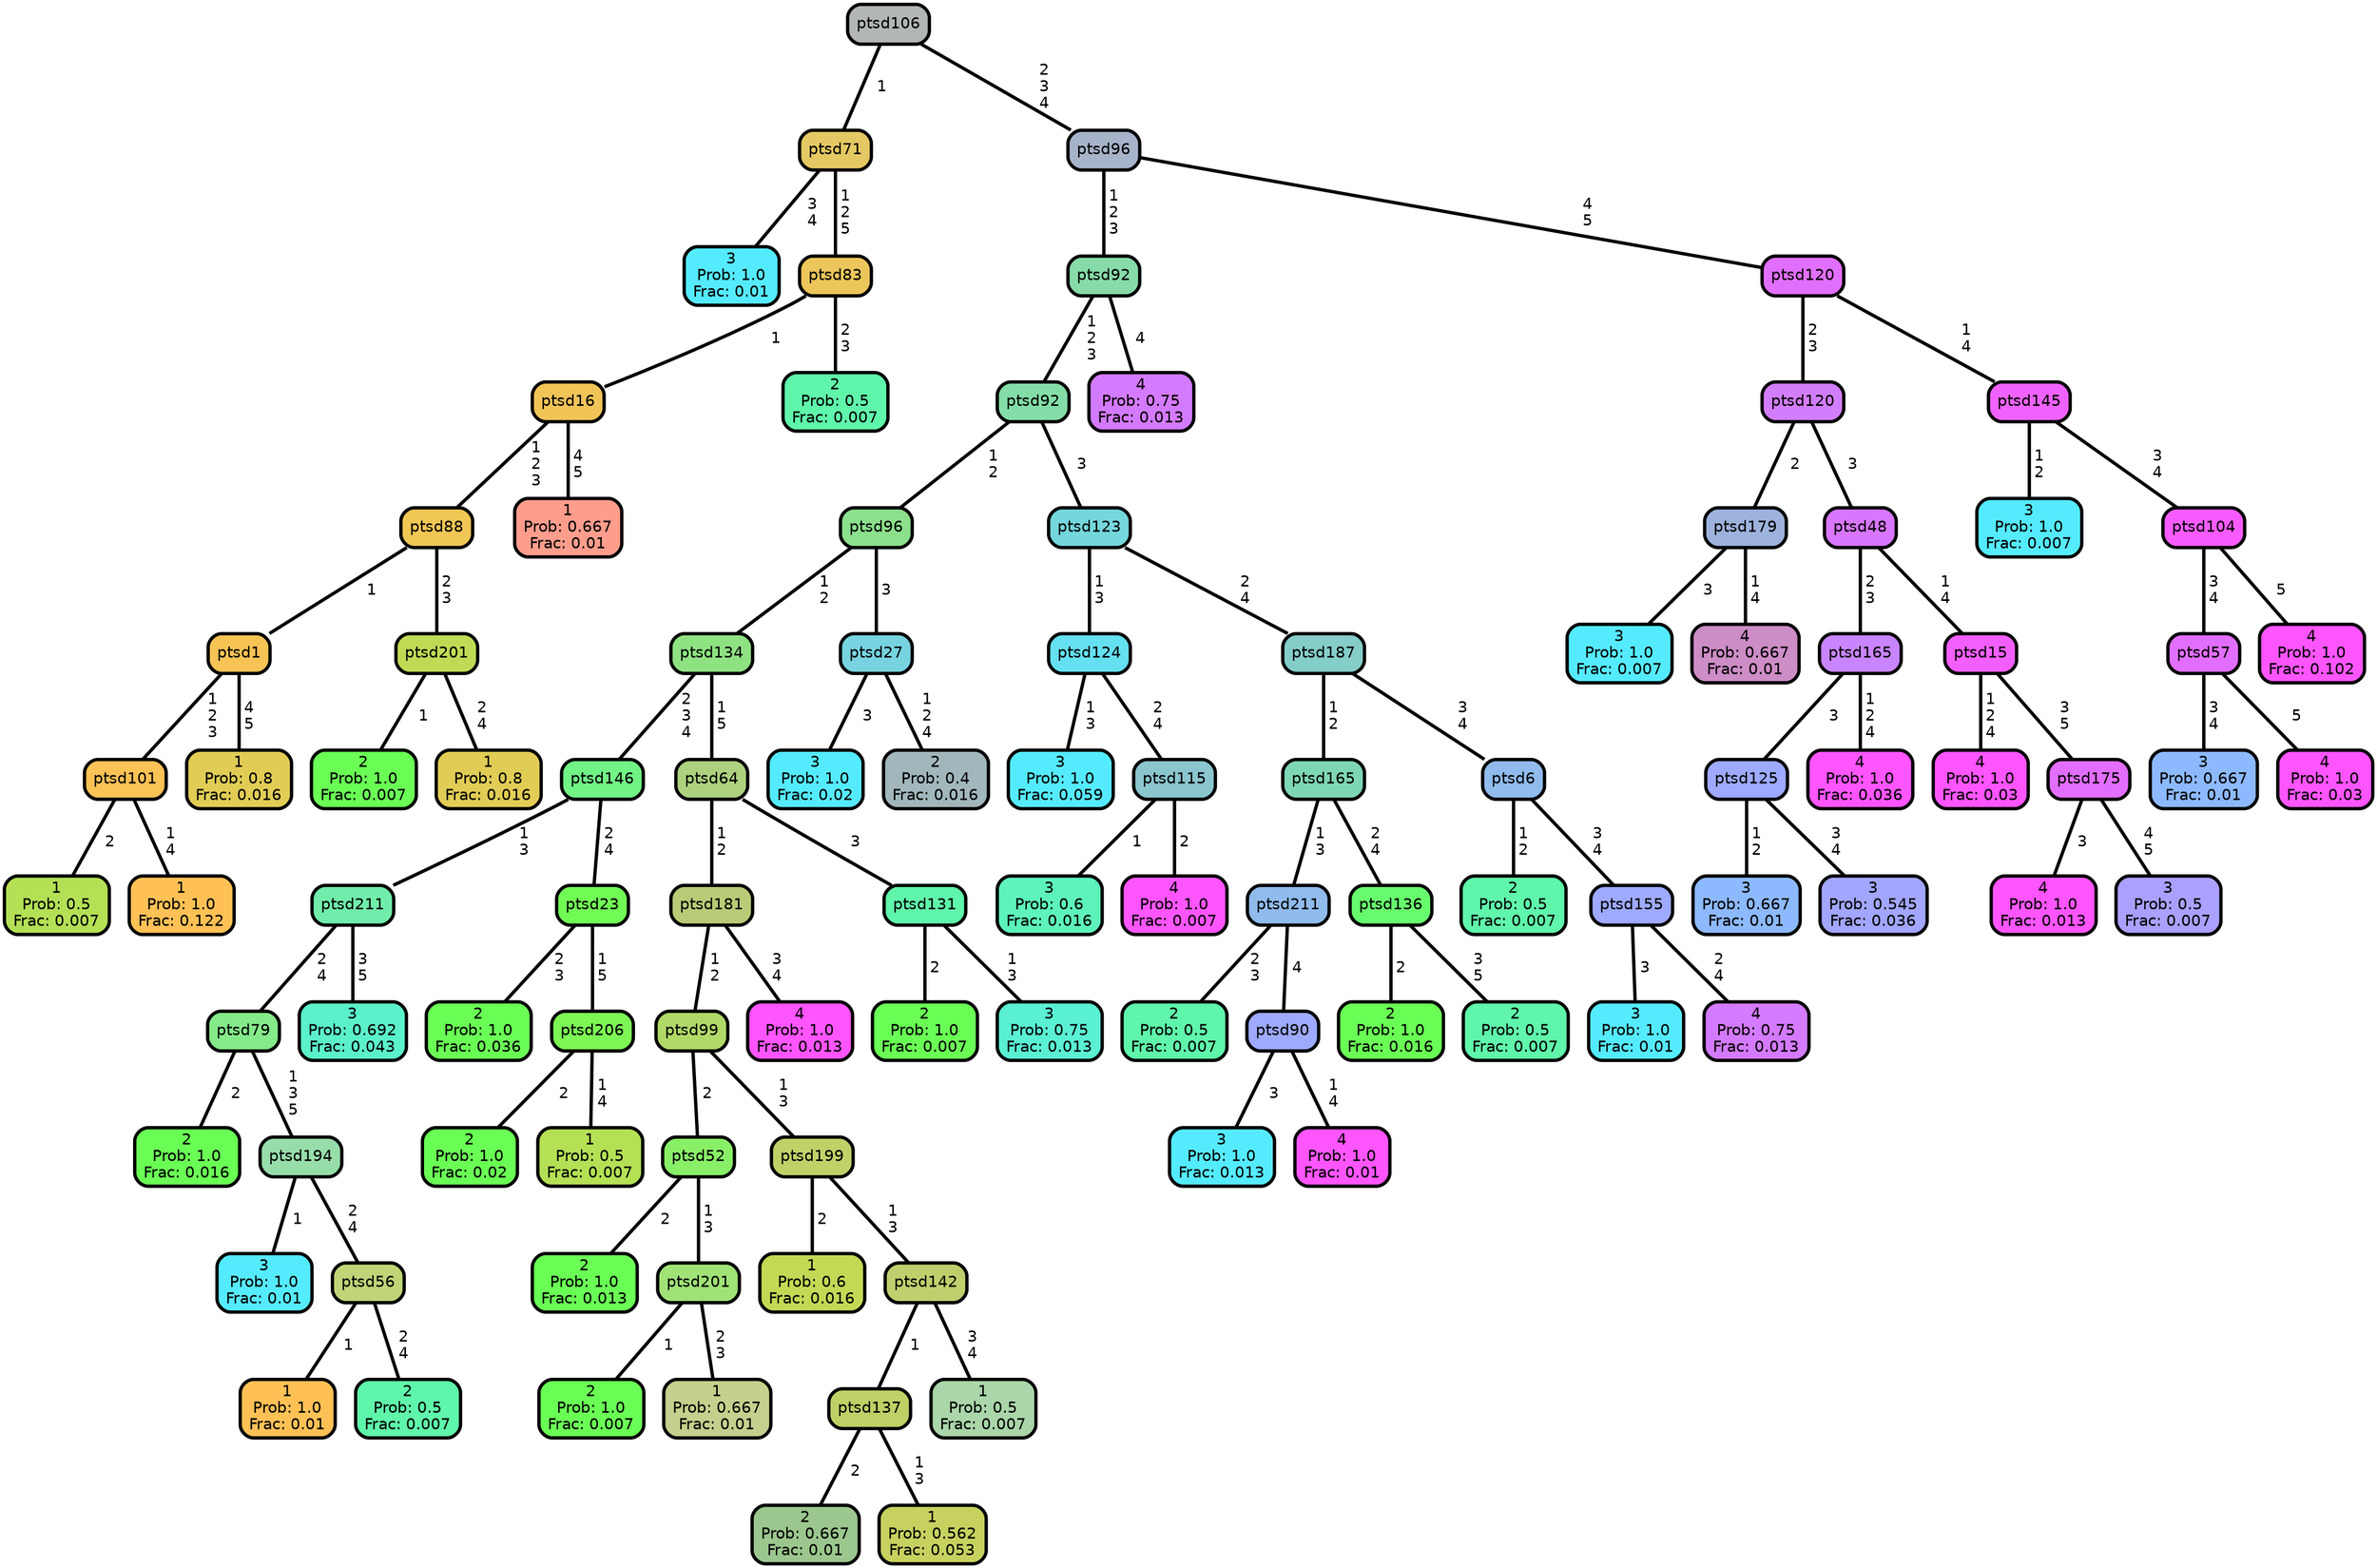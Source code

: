 graph Tree {
node [shape=box, style="filled, rounded",color="black",penwidth="3",fontcolor="black",                 fontname=helvetica] ;
graph [ranksep="0 equally", splines=straight,                 bgcolor=transparent, dpi=200] ;
edge [fontname=helvetica, color=black] ;
0 [label="3
Prob: 1.0
Frac: 0.01", fillcolor="#55ebff"] ;
1 [label="ptsd71", fillcolor="#e4c863"] ;
2 [label="1
Prob: 0.5
Frac: 0.007", fillcolor="#b4e055"] ;
3 [label="ptsd101", fillcolor="#fbc255"] ;
4 [label="1
Prob: 1.0
Frac: 0.122", fillcolor="#ffc155"] ;
5 [label="ptsd1", fillcolor="#f8c355"] ;
6 [label="1
Prob: 0.8
Frac: 0.016", fillcolor="#e1cd55"] ;
7 [label="ptsd88", fillcolor="#f0c755"] ;
8 [label="2
Prob: 1.0
Frac: 0.007", fillcolor="#6aff55"] ;
9 [label="ptsd201", fillcolor="#bfdb55"] ;
10 [label="1
Prob: 0.8
Frac: 0.016", fillcolor="#e1cd55"] ;
11 [label="ptsd16", fillcolor="#f1c458"] ;
12 [label="1
Prob: 0.667
Frac: 0.01", fillcolor="#ff9d8d"] ;
13 [label="ptsd83", fillcolor="#ecc65b"] ;
14 [label="2
Prob: 0.5
Frac: 0.007", fillcolor="#5ff5aa"] ;
15 [label="ptsd106", fillcolor="#b3b7b4"] ;
16 [label="2
Prob: 1.0
Frac: 0.016", fillcolor="#6aff55"] ;
17 [label="ptsd79", fillcolor="#85ea89"] ;
18 [label="3
Prob: 1.0
Frac: 0.01", fillcolor="#55ebff"] ;
19 [label="ptsd194", fillcolor="#97ddaa"] ;
20 [label="1
Prob: 1.0
Frac: 0.01", fillcolor="#ffc155"] ;
21 [label="ptsd56", fillcolor="#bfd577"] ;
22 [label="2
Prob: 0.5
Frac: 0.007", fillcolor="#5ff5aa"] ;
23 [label="ptsd211", fillcolor="#70edaa"] ;
24 [label="3
Prob: 0.692
Frac: 0.043", fillcolor="#5bf1ca"] ;
25 [label="ptsd146", fillcolor="#71f386"] ;
26 [label="2
Prob: 1.0
Frac: 0.036", fillcolor="#6aff55"] ;
27 [label="ptsd23", fillcolor="#71fb55"] ;
28 [label="2
Prob: 1.0
Frac: 0.02", fillcolor="#6aff55"] ;
29 [label="ptsd206", fillcolor="#7cf755"] ;
30 [label="1
Prob: 0.5
Frac: 0.007", fillcolor="#b4e055"] ;
31 [label="ptsd134", fillcolor="#8fe282"] ;
32 [label="2
Prob: 1.0
Frac: 0.013", fillcolor="#6aff55"] ;
33 [label="ptsd52", fillcolor="#88ef67"] ;
34 [label="2
Prob: 1.0
Frac: 0.007", fillcolor="#6aff55"] ;
35 [label="ptsd201", fillcolor="#a1e277"] ;
36 [label="1
Prob: 0.667
Frac: 0.01", fillcolor="#c6cf8d"] ;
37 [label="ptsd99", fillcolor="#b1d968"] ;
38 [label="1
Prob: 0.6
Frac: 0.016", fillcolor="#c3d955"] ;
39 [label="ptsd199", fillcolor="#bfd268"] ;
40 [label="2
Prob: 0.667
Frac: 0.01", fillcolor="#9bc68d"] ;
41 [label="ptsd137", fillcolor="#c0cf66"] ;
42 [label="1
Prob: 0.562
Frac: 0.053", fillcolor="#c7d15f"] ;
43 [label="ptsd142", fillcolor="#bed06d"] ;
44 [label="1
Prob: 0.5
Frac: 0.007", fillcolor="#aad6aa"] ;
45 [label="ptsd181", fillcolor="#b9cb77"] ;
46 [label="4
Prob: 1.0
Frac: 0.013", fillcolor="#ff55ff"] ;
47 [label="ptsd64", fillcolor="#add17e"] ;
48 [label="2
Prob: 1.0
Frac: 0.007", fillcolor="#6aff55"] ;
49 [label="ptsd131", fillcolor="#5ff5aa"] ;
50 [label="3
Prob: 0.75
Frac: 0.013", fillcolor="#5af0d4"] ;
51 [label="ptsd96", fillcolor="#8ce08c"] ;
52 [label="3
Prob: 1.0
Frac: 0.02", fillcolor="#55ebff"] ;
53 [label="ptsd27", fillcolor="#77d3e0"] ;
54 [label="2
Prob: 0.4
Frac: 0.016", fillcolor="#a1b7bb"] ;
55 [label="ptsd92", fillcolor="#84dda7"] ;
56 [label="3
Prob: 1.0
Frac: 0.059", fillcolor="#55ebff"] ;
57 [label="ptsd124", fillcolor="#64e0f1"] ;
58 [label="3
Prob: 0.6
Frac: 0.016", fillcolor="#5df3bb"] ;
59 [label="ptsd115", fillcolor="#8bc5ce"] ;
60 [label="4
Prob: 1.0
Frac: 0.007", fillcolor="#ff55ff"] ;
61 [label="ptsd123", fillcolor="#74d7dd"] ;
62 [label="2
Prob: 0.5
Frac: 0.007", fillcolor="#5ff5aa"] ;
63 [label="ptsd211", fillcolor="#90bbec"] ;
64 [label="3
Prob: 1.0
Frac: 0.013", fillcolor="#55ebff"] ;
65 [label="ptsd90", fillcolor="#9daaff"] ;
66 [label="4
Prob: 1.0
Frac: 0.01", fillcolor="#ff55ff"] ;
67 [label="ptsd165", fillcolor="#7ed7b4"] ;
68 [label="2
Prob: 1.0
Frac: 0.016", fillcolor="#6aff55"] ;
69 [label="ptsd136", fillcolor="#67fc6d"] ;
70 [label="2
Prob: 0.5
Frac: 0.007", fillcolor="#5ff5aa"] ;
71 [label="ptsd187", fillcolor="#84cdc8"] ;
72 [label="2
Prob: 0.5
Frac: 0.007", fillcolor="#5ff5aa"] ;
73 [label="ptsd6", fillcolor="#90bbec"] ;
74 [label="3
Prob: 1.0
Frac: 0.01", fillcolor="#55ebff"] ;
75 [label="ptsd155", fillcolor="#9daaff"] ;
76 [label="4
Prob: 0.75
Frac: 0.013", fillcolor="#d47aff"] ;
77 [label="ptsd92", fillcolor="#86dba9"] ;
78 [label="4
Prob: 0.75
Frac: 0.013", fillcolor="#d47aff"] ;
79 [label="ptsd96", fillcolor="#a7b3c8"] ;
80 [label="3
Prob: 1.0
Frac: 0.007", fillcolor="#55ebff"] ;
81 [label="ptsd179", fillcolor="#9db3dd"] ;
82 [label="4
Prob: 0.667
Frac: 0.01", fillcolor="#cd8dc6"] ;
83 [label="ptsd120", fillcolor="#d27dfb"] ;
84 [label="3
Prob: 0.667
Frac: 0.01", fillcolor="#8db9ff"] ;
85 [label="ptsd125", fillcolor="#9daaff"] ;
86 [label="3
Prob: 0.545
Frac: 0.036", fillcolor="#a2a6ff"] ;
87 [label="ptsd165", fillcolor="#c885ff"] ;
88 [label="4
Prob: 1.0
Frac: 0.036", fillcolor="#ff55ff"] ;
89 [label="ptsd48", fillcolor="#d876ff"] ;
90 [label="4
Prob: 1.0
Frac: 0.03", fillcolor="#ff55ff"] ;
91 [label="ptsd15", fillcolor="#f35fff"] ;
92 [label="4
Prob: 1.0
Frac: 0.013", fillcolor="#ff55ff"] ;
93 [label="ptsd175", fillcolor="#e26eff"] ;
94 [label="3
Prob: 0.5
Frac: 0.007", fillcolor="#aaa0ff"] ;
95 [label="ptsd120", fillcolor="#e16ffd"] ;
96 [label="3
Prob: 1.0
Frac: 0.007", fillcolor="#55ebff"] ;
97 [label="ptsd145", fillcolor="#ef62ff"] ;
98 [label="3
Prob: 0.667
Frac: 0.01", fillcolor="#8db9ff"] ;
99 [label="ptsd57", fillcolor="#e26eff"] ;
100 [label="4
Prob: 1.0
Frac: 0.03", fillcolor="#ff55ff"] ;
101 [label="ptsd104", fillcolor="#f75bff"] ;
102 [label="4
Prob: 1.0
Frac: 0.102", fillcolor="#ff55ff"] ;
1 -- 0 [label=" 3\n 4",penwidth=3] ;
1 -- 13 [label=" 1\n 2\n 5",penwidth=3] ;
3 -- 2 [label=" 2",penwidth=3] ;
3 -- 4 [label=" 1\n 4",penwidth=3] ;
5 -- 3 [label=" 1\n 2\n 3",penwidth=3] ;
5 -- 6 [label=" 4\n 5",penwidth=3] ;
7 -- 5 [label=" 1",penwidth=3] ;
7 -- 9 [label=" 2\n 3",penwidth=3] ;
9 -- 8 [label=" 1",penwidth=3] ;
9 -- 10 [label=" 2\n 4",penwidth=3] ;
11 -- 7 [label=" 1\n 2\n 3",penwidth=3] ;
11 -- 12 [label=" 4\n 5",penwidth=3] ;
13 -- 11 [label=" 1",penwidth=3] ;
13 -- 14 [label=" 2\n 3",penwidth=3] ;
15 -- 1 [label=" 1",penwidth=3] ;
15 -- 79 [label=" 2\n 3\n 4",penwidth=3] ;
17 -- 16 [label=" 2",penwidth=3] ;
17 -- 19 [label=" 1\n 3\n 5",penwidth=3] ;
19 -- 18 [label=" 1",penwidth=3] ;
19 -- 21 [label=" 2\n 4",penwidth=3] ;
21 -- 20 [label=" 1",penwidth=3] ;
21 -- 22 [label=" 2\n 4",penwidth=3] ;
23 -- 17 [label=" 2\n 4",penwidth=3] ;
23 -- 24 [label=" 3\n 5",penwidth=3] ;
25 -- 23 [label=" 1\n 3",penwidth=3] ;
25 -- 27 [label=" 2\n 4",penwidth=3] ;
27 -- 26 [label=" 2\n 3",penwidth=3] ;
27 -- 29 [label=" 1\n 5",penwidth=3] ;
29 -- 28 [label=" 2",penwidth=3] ;
29 -- 30 [label=" 1\n 4",penwidth=3] ;
31 -- 25 [label=" 2\n 3\n 4",penwidth=3] ;
31 -- 47 [label=" 1\n 5",penwidth=3] ;
33 -- 32 [label=" 2",penwidth=3] ;
33 -- 35 [label=" 1\n 3",penwidth=3] ;
35 -- 34 [label=" 1",penwidth=3] ;
35 -- 36 [label=" 2\n 3",penwidth=3] ;
37 -- 33 [label=" 2",penwidth=3] ;
37 -- 39 [label=" 1\n 3",penwidth=3] ;
39 -- 38 [label=" 2",penwidth=3] ;
39 -- 43 [label=" 1\n 3",penwidth=3] ;
41 -- 40 [label=" 2",penwidth=3] ;
41 -- 42 [label=" 1\n 3",penwidth=3] ;
43 -- 41 [label=" 1",penwidth=3] ;
43 -- 44 [label=" 3\n 4",penwidth=3] ;
45 -- 37 [label=" 1\n 2",penwidth=3] ;
45 -- 46 [label=" 3\n 4",penwidth=3] ;
47 -- 45 [label=" 1\n 2",penwidth=3] ;
47 -- 49 [label=" 3",penwidth=3] ;
49 -- 48 [label=" 2",penwidth=3] ;
49 -- 50 [label=" 1\n 3",penwidth=3] ;
51 -- 31 [label=" 1\n 2",penwidth=3] ;
51 -- 53 [label=" 3",penwidth=3] ;
53 -- 52 [label=" 3",penwidth=3] ;
53 -- 54 [label=" 1\n 2\n 4",penwidth=3] ;
55 -- 51 [label=" 1\n 2",penwidth=3] ;
55 -- 61 [label=" 3",penwidth=3] ;
57 -- 56 [label=" 1\n 3",penwidth=3] ;
57 -- 59 [label=" 2\n 4",penwidth=3] ;
59 -- 58 [label=" 1",penwidth=3] ;
59 -- 60 [label=" 2",penwidth=3] ;
61 -- 57 [label=" 1\n 3",penwidth=3] ;
61 -- 71 [label=" 2\n 4",penwidth=3] ;
63 -- 62 [label=" 2\n 3",penwidth=3] ;
63 -- 65 [label=" 4",penwidth=3] ;
65 -- 64 [label=" 3",penwidth=3] ;
65 -- 66 [label=" 1\n 4",penwidth=3] ;
67 -- 63 [label=" 1\n 3",penwidth=3] ;
67 -- 69 [label=" 2\n 4",penwidth=3] ;
69 -- 68 [label=" 2",penwidth=3] ;
69 -- 70 [label=" 3\n 5",penwidth=3] ;
71 -- 67 [label=" 1\n 2",penwidth=3] ;
71 -- 73 [label=" 3\n 4",penwidth=3] ;
73 -- 72 [label=" 1\n 2",penwidth=3] ;
73 -- 75 [label=" 3\n 4",penwidth=3] ;
75 -- 74 [label=" 3",penwidth=3] ;
75 -- 76 [label=" 2\n 4",penwidth=3] ;
77 -- 55 [label=" 1\n 2\n 3",penwidth=3] ;
77 -- 78 [label=" 4",penwidth=3] ;
79 -- 77 [label=" 1\n 2\n 3",penwidth=3] ;
79 -- 95 [label=" 4\n 5",penwidth=3] ;
81 -- 80 [label=" 3",penwidth=3] ;
81 -- 82 [label=" 1\n 4",penwidth=3] ;
83 -- 81 [label=" 2",penwidth=3] ;
83 -- 89 [label=" 3",penwidth=3] ;
85 -- 84 [label=" 1\n 2",penwidth=3] ;
85 -- 86 [label=" 3\n 4",penwidth=3] ;
87 -- 85 [label=" 3",penwidth=3] ;
87 -- 88 [label=" 1\n 2\n 4",penwidth=3] ;
89 -- 87 [label=" 2\n 3",penwidth=3] ;
89 -- 91 [label=" 1\n 4",penwidth=3] ;
91 -- 90 [label=" 1\n 2\n 4",penwidth=3] ;
91 -- 93 [label=" 3\n 5",penwidth=3] ;
93 -- 92 [label=" 3",penwidth=3] ;
93 -- 94 [label=" 4\n 5",penwidth=3] ;
95 -- 83 [label=" 2\n 3",penwidth=3] ;
95 -- 97 [label=" 1\n 4",penwidth=3] ;
97 -- 96 [label=" 1\n 2",penwidth=3] ;
97 -- 101 [label=" 3\n 4",penwidth=3] ;
99 -- 98 [label=" 3\n 4",penwidth=3] ;
99 -- 100 [label=" 5",penwidth=3] ;
101 -- 99 [label=" 3\n 4",penwidth=3] ;
101 -- 102 [label=" 5",penwidth=3] ;
{rank = same;}}